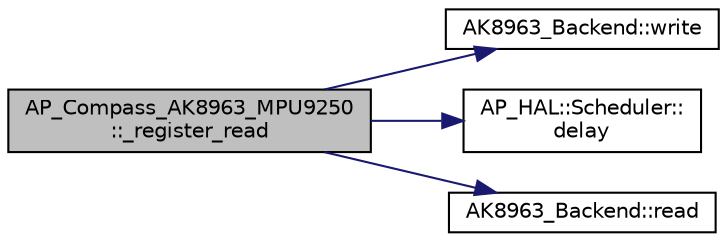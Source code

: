 digraph "AP_Compass_AK8963_MPU9250::_register_read"
{
 // INTERACTIVE_SVG=YES
  edge [fontname="Helvetica",fontsize="10",labelfontname="Helvetica",labelfontsize="10"];
  node [fontname="Helvetica",fontsize="10",shape=record];
  rankdir="LR";
  Node1 [label="AP_Compass_AK8963_MPU9250\l::_register_read",height=0.2,width=0.4,color="black", fillcolor="grey75", style="filled" fontcolor="black"];
  Node1 -> Node2 [color="midnightblue",fontsize="10",style="solid",fontname="Helvetica"];
  Node2 [label="AK8963_Backend::write",height=0.2,width=0.4,color="black", fillcolor="white", style="filled",URL="$classAK8963__Backend.html#a765059affcdbc1fe2f147bb6ecd249c1"];
  Node1 -> Node3 [color="midnightblue",fontsize="10",style="solid",fontname="Helvetica"];
  Node3 [label="AP_HAL::Scheduler::\ldelay",height=0.2,width=0.4,color="black", fillcolor="white", style="filled",URL="$classAP__HAL_1_1Scheduler.html#ab3175e2e6223ccfe82f957e41cc12b26"];
  Node1 -> Node4 [color="midnightblue",fontsize="10",style="solid",fontname="Helvetica"];
  Node4 [label="AK8963_Backend::read",height=0.2,width=0.4,color="black", fillcolor="white", style="filled",URL="$classAK8963__Backend.html#a1c70a496cb1e61179d40dfa09319d09c"];
}
